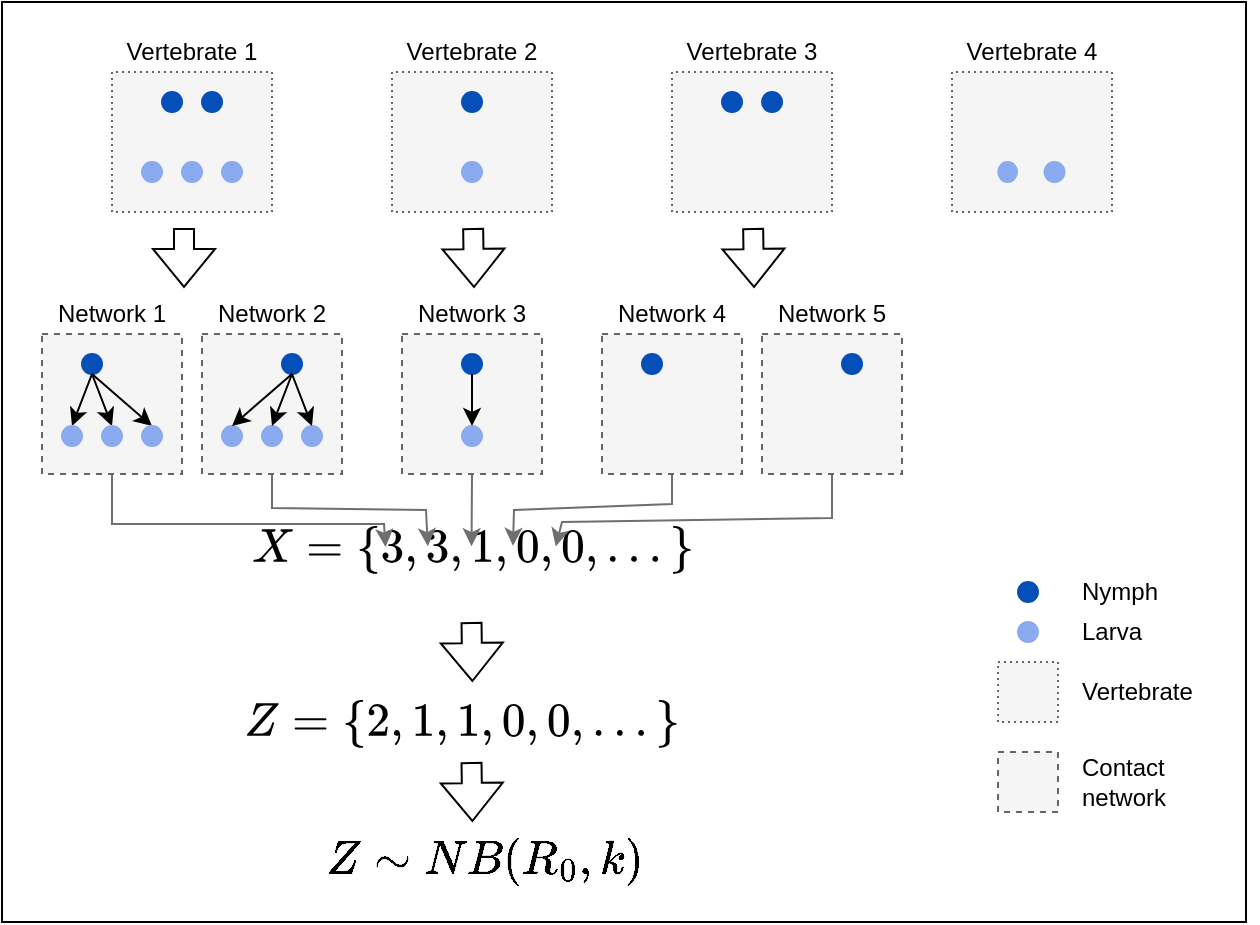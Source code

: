 <mxfile version="28.2.5">
  <diagram name="Page-1" id="cskAtw_r-VY4Mz-B1fgL">
    <mxGraphModel dx="947" dy="522" grid="1" gridSize="10" guides="1" tooltips="1" connect="1" arrows="1" fold="1" page="1" pageScale="1" pageWidth="850" pageHeight="1100" math="1" shadow="0">
      <root>
        <mxCell id="0" />
        <mxCell id="1" parent="0" />
        <mxCell id="Er90AfqX_WSZamVOcuby-1" value="" style="rounded=0;whiteSpace=wrap;html=1;" parent="1" vertex="1">
          <mxGeometry x="140" y="290" width="622" height="460" as="geometry" />
        </mxCell>
        <mxCell id="Er90AfqX_WSZamVOcuby-2" value="" style="group" parent="1" vertex="1" connectable="0">
          <mxGeometry x="160" y="309" width="220" height="250" as="geometry" />
        </mxCell>
        <mxCell id="Er90AfqX_WSZamVOcuby-3" value="Vertebrate 1" style="text;html=1;align=center;verticalAlign=middle;whiteSpace=wrap;rounded=0;" parent="Er90AfqX_WSZamVOcuby-2" vertex="1">
          <mxGeometry x="40" y="-9" width="70" height="30" as="geometry" />
        </mxCell>
        <mxCell id="Er90AfqX_WSZamVOcuby-4" value="" style="group;rotation=-180;" parent="Er90AfqX_WSZamVOcuby-2" vertex="1" connectable="0">
          <mxGeometry x="40" y="11" width="70" height="80" as="geometry" />
        </mxCell>
        <mxCell id="Er90AfqX_WSZamVOcuby-5" value="" style="rounded=0;whiteSpace=wrap;html=1;dashed=1;dashPattern=1 2;fillColor=#f5f5f5;fontColor=#333333;strokeColor=#666666;rotation=-270;" parent="Er90AfqX_WSZamVOcuby-4" vertex="1">
          <mxGeometry width="70" height="80" as="geometry" />
        </mxCell>
        <mxCell id="Er90AfqX_WSZamVOcuby-6" value="" style="ellipse;whiteSpace=wrap;html=1;fillColor=#054FB9;strokeColor=#054FB9;rotation=-270;" parent="Er90AfqX_WSZamVOcuby-4" vertex="1">
          <mxGeometry x="40" y="15" width="10" height="10" as="geometry" />
        </mxCell>
        <mxCell id="Er90AfqX_WSZamVOcuby-7" value="" style="ellipse;whiteSpace=wrap;html=1;fillColor=#054FB9;strokeColor=#054FB9;rotation=-270;" parent="Er90AfqX_WSZamVOcuby-4" vertex="1">
          <mxGeometry x="20" y="15" width="10" height="10" as="geometry" />
        </mxCell>
        <mxCell id="Er90AfqX_WSZamVOcuby-8" value="Vertebrate 2" style="text;html=1;align=center;verticalAlign=middle;whiteSpace=wrap;rounded=0;" parent="1" vertex="1">
          <mxGeometry x="340" y="300" width="70" height="30" as="geometry" />
        </mxCell>
        <mxCell id="Er90AfqX_WSZamVOcuby-9" value="" style="group;rotation=-180;" parent="1" vertex="1" connectable="0">
          <mxGeometry x="340" y="320" width="70" height="80" as="geometry" />
        </mxCell>
        <mxCell id="Er90AfqX_WSZamVOcuby-10" value="" style="rounded=0;whiteSpace=wrap;html=1;dashed=1;dashPattern=1 2;fillColor=#f5f5f5;fontColor=#333333;strokeColor=#666666;rotation=-270;" parent="Er90AfqX_WSZamVOcuby-9" vertex="1">
          <mxGeometry width="70" height="80" as="geometry" />
        </mxCell>
        <mxCell id="Er90AfqX_WSZamVOcuby-11" value="" style="ellipse;whiteSpace=wrap;html=1;fillColor=#054FB9;strokeColor=#054FB9;rotation=-270;" parent="Er90AfqX_WSZamVOcuby-9" vertex="1">
          <mxGeometry x="30" y="15" width="10" height="10" as="geometry" />
        </mxCell>
        <mxCell id="Er90AfqX_WSZamVOcuby-12" value="" style="ellipse;whiteSpace=wrap;html=1;fillColor=#8BABF1;strokeColor=#8BABF1;rotation=-270;" parent="Er90AfqX_WSZamVOcuby-9" vertex="1">
          <mxGeometry x="30" y="50" width="10" height="10" as="geometry" />
        </mxCell>
        <mxCell id="Er90AfqX_WSZamVOcuby-13" value="" style="ellipse;whiteSpace=wrap;html=1;fillColor=#8BABF1;strokeColor=#8BABF1;rotation=-270;" parent="Er90AfqX_WSZamVOcuby-9" vertex="1">
          <mxGeometry x="-90" y="50" width="10" height="10" as="geometry" />
        </mxCell>
        <mxCell id="Er90AfqX_WSZamVOcuby-14" value="" style="ellipse;whiteSpace=wrap;html=1;fillColor=#8BABF1;strokeColor=#8BABF1;rotation=-270;" parent="Er90AfqX_WSZamVOcuby-9" vertex="1">
          <mxGeometry x="-110" y="50" width="10" height="10" as="geometry" />
        </mxCell>
        <mxCell id="Er90AfqX_WSZamVOcuby-15" value="" style="ellipse;whiteSpace=wrap;html=1;fillColor=#8BABF1;strokeColor=#8BABF1;rotation=-270;" parent="Er90AfqX_WSZamVOcuby-9" vertex="1">
          <mxGeometry x="-130" y="50" width="10" height="10" as="geometry" />
        </mxCell>
        <mxCell id="Er90AfqX_WSZamVOcuby-16" value="" style="group;dashed=1;dashPattern=1 2;" parent="1" vertex="1" connectable="0">
          <mxGeometry x="620" y="300" width="70" height="100" as="geometry" />
        </mxCell>
        <mxCell id="Er90AfqX_WSZamVOcuby-17" value="Vertebrate 4" style="text;html=1;align=center;verticalAlign=middle;whiteSpace=wrap;rounded=0;" parent="Er90AfqX_WSZamVOcuby-16" vertex="1">
          <mxGeometry width="70" height="30" as="geometry" />
        </mxCell>
        <mxCell id="Er90AfqX_WSZamVOcuby-18" value="" style="group;rotation=-180;" parent="Er90AfqX_WSZamVOcuby-16" vertex="1" connectable="0">
          <mxGeometry y="20" width="70" height="80" as="geometry" />
        </mxCell>
        <mxCell id="Er90AfqX_WSZamVOcuby-19" value="" style="rounded=0;whiteSpace=wrap;html=1;dashed=1;dashPattern=1 2;fillColor=#f5f5f5;fontColor=#333333;strokeColor=#666666;rotation=-270;" parent="Er90AfqX_WSZamVOcuby-18" vertex="1">
          <mxGeometry width="70" height="80" as="geometry" />
        </mxCell>
        <mxCell id="Er90AfqX_WSZamVOcuby-20" value="" style="ellipse;whiteSpace=wrap;html=1;fillColor=#8BABF1;strokeColor=#8BABF1;rotation=-270;" parent="Er90AfqX_WSZamVOcuby-18" vertex="1">
          <mxGeometry x="41.25" y="50" width="10" height="10" as="geometry" />
        </mxCell>
        <mxCell id="Er90AfqX_WSZamVOcuby-21" value="" style="ellipse;whiteSpace=wrap;html=1;fillColor=#8BABF1;strokeColor=#8BABF1;rotation=-270;" parent="Er90AfqX_WSZamVOcuby-18" vertex="1">
          <mxGeometry x="17.82" y="50.32" width="10" height="9.37" as="geometry" />
        </mxCell>
        <mxCell id="Er90AfqX_WSZamVOcuby-22" value="Vertebrate 3" style="text;html=1;align=center;verticalAlign=middle;whiteSpace=wrap;rounded=0;" parent="1" vertex="1">
          <mxGeometry x="480" y="300" width="70" height="30" as="geometry" />
        </mxCell>
        <mxCell id="Er90AfqX_WSZamVOcuby-23" value="" style="group;rotation=-180;" parent="1" vertex="1" connectable="0">
          <mxGeometry x="480" y="320" width="70" height="80" as="geometry" />
        </mxCell>
        <mxCell id="Er90AfqX_WSZamVOcuby-24" value="" style="rounded=0;whiteSpace=wrap;html=1;dashed=1;dashPattern=1 2;fillColor=#f5f5f5;fontColor=#333333;strokeColor=#666666;rotation=-270;" parent="Er90AfqX_WSZamVOcuby-23" vertex="1">
          <mxGeometry width="70" height="80" as="geometry" />
        </mxCell>
        <mxCell id="Er90AfqX_WSZamVOcuby-25" value="" style="ellipse;whiteSpace=wrap;html=1;fillColor=#054FB9;strokeColor=#054FB9;rotation=-270;" parent="Er90AfqX_WSZamVOcuby-23" vertex="1">
          <mxGeometry x="40" y="15" width="10" height="10" as="geometry" />
        </mxCell>
        <mxCell id="Er90AfqX_WSZamVOcuby-26" value="" style="ellipse;whiteSpace=wrap;html=1;fillColor=#054FB9;strokeColor=#054FB9;rotation=-270;" parent="Er90AfqX_WSZamVOcuby-23" vertex="1">
          <mxGeometry x="20" y="15" width="10" height="10" as="geometry" />
        </mxCell>
        <mxCell id="Er90AfqX_WSZamVOcuby-27" value="" style="shape=flexArrow;endArrow=classic;html=1;rounded=0;" parent="1" edge="1">
          <mxGeometry width="50" height="50" relative="1" as="geometry">
            <mxPoint x="231" y="403" as="sourcePoint" />
            <mxPoint x="231" y="433" as="targetPoint" />
          </mxGeometry>
        </mxCell>
        <mxCell id="Er90AfqX_WSZamVOcuby-28" value="" style="shape=flexArrow;endArrow=classic;html=1;rounded=0;" parent="1" edge="1">
          <mxGeometry width="50" height="50" relative="1" as="geometry">
            <mxPoint x="375.58" y="403" as="sourcePoint" />
            <mxPoint x="376" y="433" as="targetPoint" />
          </mxGeometry>
        </mxCell>
        <mxCell id="Er90AfqX_WSZamVOcuby-29" value="" style="shape=flexArrow;endArrow=classic;html=1;rounded=0;" parent="1" edge="1">
          <mxGeometry width="50" height="50" relative="1" as="geometry">
            <mxPoint x="515.58" y="403" as="sourcePoint" />
            <mxPoint x="516" y="433" as="targetPoint" />
          </mxGeometry>
        </mxCell>
        <mxCell id="Er90AfqX_WSZamVOcuby-30" value="" style="whiteSpace=wrap;html=1;dashed=1;fillColor=#f5f5f5;fontColor=#333333;strokeColor=#666666;" parent="1" vertex="1">
          <mxGeometry x="340" y="456" width="70" height="70" as="geometry" />
        </mxCell>
        <mxCell id="Er90AfqX_WSZamVOcuby-31" value="" style="whiteSpace=wrap;html=1;dashed=1;fillColor=#f5f5f5;fontColor=#333333;strokeColor=#666666;" parent="1" vertex="1">
          <mxGeometry x="240" y="456" width="70" height="70" as="geometry" />
        </mxCell>
        <mxCell id="Er90AfqX_WSZamVOcuby-32" value="" style="whiteSpace=wrap;html=1;dashed=1;fillColor=#f5f5f5;fontColor=#333333;strokeColor=#666666;" parent="1" vertex="1">
          <mxGeometry x="160" y="456" width="70" height="70" as="geometry" />
        </mxCell>
        <mxCell id="Er90AfqX_WSZamVOcuby-33" value="" style="ellipse;whiteSpace=wrap;html=1;fillColor=#054FB9;strokeColor=#054FB9;rotation=90;" parent="1" vertex="1">
          <mxGeometry x="180" y="466" width="10" height="10" as="geometry" />
        </mxCell>
        <mxCell id="Er90AfqX_WSZamVOcuby-34" value="" style="endArrow=classic;html=1;rounded=0;exitX=1;exitY=0.5;exitDx=0;exitDy=0;entryX=0;entryY=0.5;entryDx=0;entryDy=0;" parent="1" source="Er90AfqX_WSZamVOcuby-33" target="Er90AfqX_WSZamVOcuby-37" edge="1">
          <mxGeometry width="50" height="50" relative="1" as="geometry">
            <mxPoint x="130" y="516" as="sourcePoint" />
            <mxPoint x="180" y="566" as="targetPoint" />
          </mxGeometry>
        </mxCell>
        <mxCell id="Er90AfqX_WSZamVOcuby-35" value="" style="endArrow=classic;html=1;rounded=0;exitX=1;exitY=0.5;exitDx=0;exitDy=0;entryX=0;entryY=0.5;entryDx=0;entryDy=0;" parent="1" source="Er90AfqX_WSZamVOcuby-33" target="Er90AfqX_WSZamVOcuby-39" edge="1">
          <mxGeometry width="50" height="50" relative="1" as="geometry">
            <mxPoint x="130" y="516" as="sourcePoint" />
            <mxPoint x="180" y="566" as="targetPoint" />
          </mxGeometry>
        </mxCell>
        <mxCell id="Er90AfqX_WSZamVOcuby-36" value="" style="endArrow=classic;html=1;rounded=0;exitX=1;exitY=0.5;exitDx=0;exitDy=0;entryX=0;entryY=0.5;entryDx=0;entryDy=0;" parent="1" source="Er90AfqX_WSZamVOcuby-33" target="Er90AfqX_WSZamVOcuby-38" edge="1">
          <mxGeometry width="50" height="50" relative="1" as="geometry">
            <mxPoint x="205" y="476" as="sourcePoint" />
            <mxPoint x="195" y="506" as="targetPoint" />
          </mxGeometry>
        </mxCell>
        <mxCell id="Er90AfqX_WSZamVOcuby-37" value="" style="ellipse;whiteSpace=wrap;html=1;fillColor=#8BABF1;strokeColor=#8BABF1;rotation=90;" parent="1" vertex="1">
          <mxGeometry x="210" y="502" width="10" height="10" as="geometry" />
        </mxCell>
        <mxCell id="Er90AfqX_WSZamVOcuby-38" value="" style="ellipse;whiteSpace=wrap;html=1;fillColor=#8BABF1;strokeColor=#8BABF1;rotation=90;" parent="1" vertex="1">
          <mxGeometry x="190" y="502" width="10" height="10" as="geometry" />
        </mxCell>
        <mxCell id="Er90AfqX_WSZamVOcuby-39" value="" style="ellipse;whiteSpace=wrap;html=1;fillColor=#8BABF1;strokeColor=#8BABF1;rotation=90;" parent="1" vertex="1">
          <mxGeometry x="170" y="502" width="10" height="10" as="geometry" />
        </mxCell>
        <mxCell id="Er90AfqX_WSZamVOcuby-40" value="" style="ellipse;whiteSpace=wrap;html=1;fillColor=#8BABF1;strokeColor=#8BABF1;rotation=90;" parent="1" vertex="1">
          <mxGeometry x="290" y="502" width="10" height="10" as="geometry" />
        </mxCell>
        <mxCell id="Er90AfqX_WSZamVOcuby-41" value="" style="ellipse;whiteSpace=wrap;html=1;fillColor=#8BABF1;strokeColor=#8BABF1;rotation=90;" parent="1" vertex="1">
          <mxGeometry x="270" y="502" width="10" height="10" as="geometry" />
        </mxCell>
        <mxCell id="Er90AfqX_WSZamVOcuby-42" value="" style="ellipse;whiteSpace=wrap;html=1;fillColor=#8BABF1;strokeColor=#8BABF1;rotation=90;" parent="1" vertex="1">
          <mxGeometry x="250" y="502" width="10" height="10" as="geometry" />
        </mxCell>
        <mxCell id="Er90AfqX_WSZamVOcuby-43" value="" style="ellipse;whiteSpace=wrap;html=1;fillColor=#8BABF1;strokeColor=#8BABF1;rotation=90;" parent="1" vertex="1">
          <mxGeometry x="370" y="502" width="10" height="10" as="geometry" />
        </mxCell>
        <mxCell id="Er90AfqX_WSZamVOcuby-44" value="" style="group;rotation=90;" parent="1" vertex="1" connectable="0">
          <mxGeometry x="250" y="466" width="70" height="60" as="geometry" />
        </mxCell>
        <mxCell id="Er90AfqX_WSZamVOcuby-45" value="" style="ellipse;whiteSpace=wrap;html=1;fillColor=#054FB9;strokeColor=#054FB9;rotation=90;" parent="Er90AfqX_WSZamVOcuby-44" vertex="1">
          <mxGeometry x="30" width="10" height="10" as="geometry" />
        </mxCell>
        <mxCell id="Er90AfqX_WSZamVOcuby-46" value="Network 1" style="text;html=1;align=center;verticalAlign=middle;whiteSpace=wrap;rounded=0;" parent="1" vertex="1">
          <mxGeometry x="160" y="431" width="70" height="30" as="geometry" />
        </mxCell>
        <mxCell id="Er90AfqX_WSZamVOcuby-47" value="Network 2" style="text;html=1;align=center;verticalAlign=middle;whiteSpace=wrap;rounded=0;" parent="1" vertex="1">
          <mxGeometry x="240" y="431" width="70" height="30" as="geometry" />
        </mxCell>
        <mxCell id="Er90AfqX_WSZamVOcuby-48" value="" style="endArrow=classic;html=1;rounded=0;exitX=1;exitY=0.5;exitDx=0;exitDy=0;entryX=0;entryY=0.5;entryDx=0;entryDy=0;" parent="1" source="Er90AfqX_WSZamVOcuby-45" target="Er90AfqX_WSZamVOcuby-40" edge="1">
          <mxGeometry width="50" height="50" relative="1" as="geometry">
            <mxPoint x="210" y="436" as="sourcePoint" />
            <mxPoint x="260" y="486" as="targetPoint" />
          </mxGeometry>
        </mxCell>
        <mxCell id="Er90AfqX_WSZamVOcuby-49" value="" style="endArrow=classic;html=1;rounded=0;exitX=1;exitY=0.5;exitDx=0;exitDy=0;entryX=0;entryY=0.5;entryDx=0;entryDy=0;" parent="1" source="Er90AfqX_WSZamVOcuby-45" target="Er90AfqX_WSZamVOcuby-41" edge="1">
          <mxGeometry width="50" height="50" relative="1" as="geometry">
            <mxPoint x="210" y="436" as="sourcePoint" />
            <mxPoint x="260" y="486" as="targetPoint" />
          </mxGeometry>
        </mxCell>
        <mxCell id="Er90AfqX_WSZamVOcuby-50" value="" style="endArrow=classic;html=1;rounded=0;exitX=1;exitY=0.5;exitDx=0;exitDy=0;entryX=0;entryY=0.5;entryDx=0;entryDy=0;" parent="1" source="Er90AfqX_WSZamVOcuby-45" target="Er90AfqX_WSZamVOcuby-42" edge="1">
          <mxGeometry width="50" height="50" relative="1" as="geometry">
            <mxPoint x="535" y="821" as="sourcePoint" />
            <mxPoint x="505" y="851" as="targetPoint" />
          </mxGeometry>
        </mxCell>
        <mxCell id="Er90AfqX_WSZamVOcuby-51" value="" style="group;rotation=90;" parent="1" vertex="1" connectable="0">
          <mxGeometry x="350" y="466" width="70" height="60" as="geometry" />
        </mxCell>
        <mxCell id="Er90AfqX_WSZamVOcuby-52" value="" style="ellipse;whiteSpace=wrap;html=1;fillColor=#054FB9;strokeColor=#054FB9;rotation=90;" parent="Er90AfqX_WSZamVOcuby-51" vertex="1">
          <mxGeometry x="20" width="10" height="10" as="geometry" />
        </mxCell>
        <mxCell id="Er90AfqX_WSZamVOcuby-53" value="Network 3" style="text;html=1;align=center;verticalAlign=middle;whiteSpace=wrap;rounded=0;" parent="1" vertex="1">
          <mxGeometry x="340" y="431" width="70" height="30" as="geometry" />
        </mxCell>
        <mxCell id="Er90AfqX_WSZamVOcuby-54" value="&lt;font style=&quot;font-size: 20px;&quot;&gt;&lt;svg xmlns:xlink=&quot;http://www.w3.org/1999/xlink&quot; viewBox=&quot;0 -750 9242.9 1000&quot; role=&quot;img&quot; height=&quot;2.262ex&quot; width=&quot;20.912ex&quot; xmlns=&quot;http://www.w3.org/2000/svg&quot; style=&quot;vertical-align: -0.566ex;&quot;&gt;&lt;defs&gt;&lt;path d=&quot;M42 0H40Q26 0 26 11Q26 15 29 27Q33 41 36 43T55 46Q141 49 190 98Q200 108 306 224T411 342Q302 620 297 625Q288 636 234 637H206Q200 643 200 645T202 664Q206 677 212 683H226Q260 681 347 681Q380 681 408 681T453 682T473 682Q490 682 490 671Q490 670 488 658Q484 643 481 640T465 637Q434 634 411 620L488 426L541 485Q646 598 646 610Q646 628 622 635Q617 635 609 637Q594 637 594 648Q594 650 596 664Q600 677 606 683H618Q619 683 643 683T697 681T738 680Q828 680 837 683H845Q852 676 852 672Q850 647 840 637H824Q790 636 763 628T722 611T698 593L687 584Q687 585 592 480L505 384Q505 383 536 304T601 142T638 56Q648 47 699 46Q734 46 734 37Q734 35 732 23Q728 7 725 4T711 1Q708 1 678 1T589 2Q528 2 496 2T461 1Q444 1 444 10Q444 11 446 25Q448 35 450 39T455 44T464 46T480 47T506 54Q523 62 523 64Q522 64 476 181L429 299Q241 95 236 84Q232 76 232 72Q232 53 261 47Q262 47 267 47T273 46Q276 46 277 46T280 45T283 42T284 35Q284 26 282 19Q279 6 276 4T261 1Q258 1 243 1T201 2T142 2Q64 2 42 0Z&quot; id=&quot;MJX-3-TEX-I-1D44B&quot;&gt;&lt;/path&gt;&lt;path d=&quot;M56 347Q56 360 70 367H707Q722 359 722 347Q722 336 708 328L390 327H72Q56 332 56 347ZM56 153Q56 168 72 173H708Q722 163 722 153Q722 140 707 133H70Q56 140 56 153Z&quot; id=&quot;MJX-3-TEX-N-3D&quot;&gt;&lt;/path&gt;&lt;path d=&quot;M434 -231Q434 -244 428 -250H410Q281 -250 230 -184Q225 -177 222 -172T217 -161T213 -148T211 -133T210 -111T209 -84T209 -47T209 0Q209 21 209 53Q208 142 204 153Q203 154 203 155Q189 191 153 211T82 231Q71 231 68 234T65 250T68 266T82 269Q116 269 152 289T203 345Q208 356 208 377T209 529V579Q209 634 215 656T244 698Q270 724 324 740Q361 748 377 749Q379 749 390 749T408 750H428Q434 744 434 732Q434 719 431 716Q429 713 415 713Q362 710 332 689T296 647Q291 634 291 499V417Q291 370 288 353T271 314Q240 271 184 255L170 250L184 245Q202 239 220 230T262 196T290 137Q291 131 291 1Q291 -134 296 -147Q306 -174 339 -192T415 -213Q429 -213 431 -216Q434 -219 434 -231Z&quot; id=&quot;MJX-3-TEX-N-7B&quot;&gt;&lt;/path&gt;&lt;path d=&quot;M127 463Q100 463 85 480T69 524Q69 579 117 622T233 665Q268 665 277 664Q351 652 390 611T430 522Q430 470 396 421T302 350L299 348Q299 347 308 345T337 336T375 315Q457 262 457 175Q457 96 395 37T238 -22Q158 -22 100 21T42 130Q42 158 60 175T105 193Q133 193 151 175T169 130Q169 119 166 110T159 94T148 82T136 74T126 70T118 67L114 66Q165 21 238 21Q293 21 321 74Q338 107 338 175V195Q338 290 274 322Q259 328 213 329L171 330L168 332Q166 335 166 348Q166 366 174 366Q202 366 232 371Q266 376 294 413T322 525V533Q322 590 287 612Q265 626 240 626Q208 626 181 615T143 592T132 580H135Q138 579 143 578T153 573T165 566T175 555T183 540T186 520Q186 498 172 481T127 463Z&quot; id=&quot;MJX-3-TEX-N-33&quot;&gt;&lt;/path&gt;&lt;path d=&quot;M78 35T78 60T94 103T137 121Q165 121 187 96T210 8Q210 -27 201 -60T180 -117T154 -158T130 -185T117 -194Q113 -194 104 -185T95 -172Q95 -168 106 -156T131 -126T157 -76T173 -3V9L172 8Q170 7 167 6T161 3T152 1T140 0Q113 0 96 17Z&quot; id=&quot;MJX-3-TEX-N-2C&quot;&gt;&lt;/path&gt;&lt;path d=&quot;M213 578L200 573Q186 568 160 563T102 556H83V602H102Q149 604 189 617T245 641T273 663Q275 666 285 666Q294 666 302 660V361L303 61Q310 54 315 52T339 48T401 46H427V0H416Q395 3 257 3Q121 3 100 0H88V46H114Q136 46 152 46T177 47T193 50T201 52T207 57T213 61V578Z&quot; id=&quot;MJX-3-TEX-N-31&quot;&gt;&lt;/path&gt;&lt;path d=&quot;M96 585Q152 666 249 666Q297 666 345 640T423 548Q460 465 460 320Q460 165 417 83Q397 41 362 16T301 -15T250 -22Q224 -22 198 -16T137 16T82 83Q39 165 39 320Q39 494 96 585ZM321 597Q291 629 250 629Q208 629 178 597Q153 571 145 525T137 333Q137 175 145 125T181 46Q209 16 250 16Q290 16 318 46Q347 76 354 130T362 333Q362 478 354 524T321 597Z&quot; id=&quot;MJX-3-TEX-N-30&quot;&gt;&lt;/path&gt;&lt;path d=&quot;M78 60Q78 84 95 102T138 120Q162 120 180 104T199 61Q199 36 182 18T139 0T96 17T78 60Z&quot; id=&quot;MJX-3-TEX-N-2E&quot;&gt;&lt;/path&gt;&lt;path d=&quot;M65 731Q65 745 68 747T88 750Q171 750 216 725T279 670Q288 649 289 635T291 501Q292 362 293 357Q306 312 345 291T417 269Q428 269 431 266T434 250T431 234T417 231Q380 231 345 210T298 157Q293 143 292 121T291 -28V-79Q291 -134 285 -156T256 -198Q202 -250 89 -250Q71 -250 68 -247T65 -230Q65 -224 65 -223T66 -218T69 -214T77 -213Q91 -213 108 -210T146 -200T183 -177T207 -139Q208 -134 209 3L210 139Q223 196 280 230Q315 247 330 250Q305 257 280 270Q225 304 212 352L210 362L209 498Q208 635 207 640Q195 680 154 696T77 713Q68 713 67 716T65 731Z&quot; id=&quot;MJX-3-TEX-N-7D&quot;&gt;&lt;/path&gt;&lt;/defs&gt;&lt;g transform=&quot;scale(1,-1)&quot; stroke-width=&quot;0&quot; fill=&quot;currentColor&quot; stroke=&quot;currentColor&quot;&gt;&lt;g data-mml-node=&quot;math&quot;&gt;&lt;g data-mml-node=&quot;mi&quot;&gt;&lt;use xlink:href=&quot;#MJX-3-TEX-I-1D44B&quot; data-c=&quot;1D44B&quot;&gt;&lt;/use&gt;&lt;/g&gt;&lt;g transform=&quot;translate(1129.8,0)&quot; data-mml-node=&quot;mo&quot;&gt;&lt;use xlink:href=&quot;#MJX-3-TEX-N-3D&quot; data-c=&quot;3D&quot;&gt;&lt;/use&gt;&lt;/g&gt;&lt;g transform=&quot;translate(2185.6,0)&quot; data-mml-node=&quot;mo&quot;&gt;&lt;use xlink:href=&quot;#MJX-3-TEX-N-7B&quot; data-c=&quot;7B&quot;&gt;&lt;/use&gt;&lt;/g&gt;&lt;g transform=&quot;translate(2685.6,0)&quot; data-mml-node=&quot;mn&quot;&gt;&lt;use xlink:href=&quot;#MJX-3-TEX-N-33&quot; data-c=&quot;33&quot;&gt;&lt;/use&gt;&lt;/g&gt;&lt;g transform=&quot;translate(3185.6,0)&quot; data-mml-node=&quot;mo&quot;&gt;&lt;use xlink:href=&quot;#MJX-3-TEX-N-2C&quot; data-c=&quot;2C&quot;&gt;&lt;/use&gt;&lt;/g&gt;&lt;g transform=&quot;translate(3630.2,0)&quot; data-mml-node=&quot;mn&quot;&gt;&lt;use xlink:href=&quot;#MJX-3-TEX-N-33&quot; data-c=&quot;33&quot;&gt;&lt;/use&gt;&lt;/g&gt;&lt;g transform=&quot;translate(4130.2,0)&quot; data-mml-node=&quot;mo&quot;&gt;&lt;use xlink:href=&quot;#MJX-3-TEX-N-2C&quot; data-c=&quot;2C&quot;&gt;&lt;/use&gt;&lt;/g&gt;&lt;g transform=&quot;translate(4574.9,0)&quot; data-mml-node=&quot;mn&quot;&gt;&lt;use xlink:href=&quot;#MJX-3-TEX-N-31&quot; data-c=&quot;31&quot;&gt;&lt;/use&gt;&lt;/g&gt;&lt;g transform=&quot;translate(5074.9,0)&quot; data-mml-node=&quot;mo&quot;&gt;&lt;use xlink:href=&quot;#MJX-3-TEX-N-2C&quot; data-c=&quot;2C&quot;&gt;&lt;/use&gt;&lt;/g&gt;&lt;g transform=&quot;translate(5519.6,0)&quot; data-mml-node=&quot;mn&quot;&gt;&lt;use xlink:href=&quot;#MJX-3-TEX-N-30&quot; data-c=&quot;30&quot;&gt;&lt;/use&gt;&lt;/g&gt;&lt;g transform=&quot;translate(6019.6,0)&quot; data-mml-node=&quot;mo&quot;&gt;&lt;use xlink:href=&quot;#MJX-3-TEX-N-2C&quot; data-c=&quot;2C&quot;&gt;&lt;/use&gt;&lt;/g&gt;&lt;g transform=&quot;translate(6464.2,0)&quot; data-mml-node=&quot;mn&quot;&gt;&lt;use xlink:href=&quot;#MJX-3-TEX-N-30&quot; data-c=&quot;30&quot;&gt;&lt;/use&gt;&lt;/g&gt;&lt;g transform=&quot;translate(6964.2,0)&quot; data-mml-node=&quot;mo&quot;&gt;&lt;use xlink:href=&quot;#MJX-3-TEX-N-2C&quot; data-c=&quot;2C&quot;&gt;&lt;/use&gt;&lt;/g&gt;&lt;g transform=&quot;translate(7408.9,0)&quot; data-mml-node=&quot;mo&quot;&gt;&lt;use xlink:href=&quot;#MJX-3-TEX-N-2E&quot; data-c=&quot;2E&quot;&gt;&lt;/use&gt;&lt;/g&gt;&lt;g transform=&quot;translate(7853.6,0)&quot; data-mml-node=&quot;mo&quot;&gt;&lt;use xlink:href=&quot;#MJX-3-TEX-N-2E&quot; data-c=&quot;2E&quot;&gt;&lt;/use&gt;&lt;/g&gt;&lt;g transform=&quot;translate(8298.2,0)&quot; data-mml-node=&quot;mo&quot;&gt;&lt;use xlink:href=&quot;#MJX-3-TEX-N-2E&quot; data-c=&quot;2E&quot;&gt;&lt;/use&gt;&lt;/g&gt;&lt;g transform=&quot;translate(8742.9,0)&quot; data-mml-node=&quot;mo&quot;&gt;&lt;use xlink:href=&quot;#MJX-3-TEX-N-7D&quot; data-c=&quot;7D&quot;&gt;&lt;/use&gt;&lt;/g&gt;&lt;/g&gt;&lt;/g&gt;&lt;/svg&gt;&amp;nbsp;&amp;nbsp;&lt;/font&gt;" style="text;html=1;align=center;verticalAlign=middle;whiteSpace=wrap;rounded=0;" parent="1" vertex="1">
          <mxGeometry x="260" y="560" width="230" height="30" as="geometry" />
        </mxCell>
        <mxCell id="Er90AfqX_WSZamVOcuby-55" value="" style="endArrow=classic;html=1;rounded=0;exitX=0.5;exitY=1;exitDx=0;exitDy=0;strokeColor=#6F6F6F;entryX=0.312;entryY=0.082;entryDx=0;entryDy=0;entryPerimeter=0;" parent="1" source="Er90AfqX_WSZamVOcuby-32" target="Er90AfqX_WSZamVOcuby-54" edge="1">
          <mxGeometry width="50" height="50" relative="1" as="geometry">
            <mxPoint x="310" y="631" as="sourcePoint" />
            <mxPoint x="331" y="560" as="targetPoint" />
            <Array as="points">
              <mxPoint x="195" y="551" />
              <mxPoint x="331" y="551" />
            </Array>
          </mxGeometry>
        </mxCell>
        <mxCell id="Er90AfqX_WSZamVOcuby-56" value="" style="endArrow=classic;html=1;rounded=0;exitX=0.5;exitY=1;exitDx=0;exitDy=0;strokeColor=#6F6F6F;entryX=0.404;entryY=0.07;entryDx=0;entryDy=0;entryPerimeter=0;" parent="1" source="Er90AfqX_WSZamVOcuby-31" target="Er90AfqX_WSZamVOcuby-54" edge="1">
          <mxGeometry width="50" height="50" relative="1" as="geometry">
            <mxPoint x="230" y="531" as="sourcePoint" />
            <mxPoint x="345" y="560" as="targetPoint" />
            <Array as="points">
              <mxPoint x="275" y="543" />
              <mxPoint x="352" y="544" />
            </Array>
          </mxGeometry>
        </mxCell>
        <mxCell id="Er90AfqX_WSZamVOcuby-57" value="" style="endArrow=classic;html=1;rounded=0;exitX=0.5;exitY=1;exitDx=0;exitDy=0;strokeColor=#6F6F6F;entryX=0.499;entryY=0.07;entryDx=0;entryDy=0;entryPerimeter=0;" parent="1" source="Er90AfqX_WSZamVOcuby-30" target="Er90AfqX_WSZamVOcuby-54" edge="1">
          <mxGeometry width="50" height="50" relative="1" as="geometry">
            <mxPoint x="380" y="521" as="sourcePoint" />
            <mxPoint x="375" y="562" as="targetPoint" />
          </mxGeometry>
        </mxCell>
        <mxCell id="Er90AfqX_WSZamVOcuby-58" value="" style="endArrow=classic;html=1;rounded=0;exitX=0.5;exitY=1;exitDx=0;exitDy=0;strokeColor=#6F6F6F;entryX=0.589;entryY=0.063;entryDx=0;entryDy=0;entryPerimeter=0;" parent="1" source="Er90AfqX_WSZamVOcuby-62" target="Er90AfqX_WSZamVOcuby-54" edge="1">
          <mxGeometry width="50" height="50" relative="1" as="geometry">
            <mxPoint x="370" y="621" as="sourcePoint" />
            <mxPoint x="403" y="562" as="targetPoint" />
            <Array as="points">
              <mxPoint x="475" y="541" />
              <mxPoint x="396" y="544" />
            </Array>
          </mxGeometry>
        </mxCell>
        <mxCell id="Er90AfqX_WSZamVOcuby-59" value="" style="endArrow=classic;html=1;rounded=0;exitX=0.5;exitY=1;exitDx=0;exitDy=0;strokeColor=#6F6F6F;entryX=0.682;entryY=0.074;entryDx=0;entryDy=0;entryPerimeter=0;" parent="1" source="Er90AfqX_WSZamVOcuby-60" target="Er90AfqX_WSZamVOcuby-54" edge="1">
          <mxGeometry width="50" height="50" relative="1" as="geometry">
            <mxPoint x="370" y="621" as="sourcePoint" />
            <mxPoint x="430" y="565" as="targetPoint" />
            <Array as="points">
              <mxPoint x="555" y="548" />
              <mxPoint x="420" y="550" />
            </Array>
          </mxGeometry>
        </mxCell>
        <mxCell id="Er90AfqX_WSZamVOcuby-60" value="" style="whiteSpace=wrap;html=1;dashed=1;fillColor=#f5f5f5;fontColor=#333333;strokeColor=#666666;" parent="1" vertex="1">
          <mxGeometry x="520" y="456" width="70" height="70" as="geometry" />
        </mxCell>
        <mxCell id="Er90AfqX_WSZamVOcuby-61" value="" style="group;rotation=90;fontStyle=0;dashed=1;" parent="1" vertex="1" connectable="0">
          <mxGeometry x="450" y="466" width="60" height="65" as="geometry" />
        </mxCell>
        <mxCell id="Er90AfqX_WSZamVOcuby-62" value="" style="whiteSpace=wrap;html=1;dashed=1;fillColor=#f5f5f5;fontColor=#333333;strokeColor=#666666;" parent="Er90AfqX_WSZamVOcuby-61" vertex="1">
          <mxGeometry x="-10" y="-10" width="70" height="70" as="geometry" />
        </mxCell>
        <mxCell id="Er90AfqX_WSZamVOcuby-63" value="" style="ellipse;whiteSpace=wrap;html=1;fillColor=#054FB9;strokeColor=#054FB9;rotation=90;" parent="Er90AfqX_WSZamVOcuby-61" vertex="1">
          <mxGeometry x="10" width="10" height="10" as="geometry" />
        </mxCell>
        <mxCell id="Er90AfqX_WSZamVOcuby-64" value="Network 4" style="text;html=1;align=center;verticalAlign=middle;whiteSpace=wrap;rounded=0;" parent="1" vertex="1">
          <mxGeometry x="440" y="431" width="70" height="30" as="geometry" />
        </mxCell>
        <mxCell id="Er90AfqX_WSZamVOcuby-65" value="Network 5" style="text;html=1;align=center;verticalAlign=middle;whiteSpace=wrap;rounded=0;" parent="1" vertex="1">
          <mxGeometry x="520" y="431" width="70" height="30" as="geometry" />
        </mxCell>
        <mxCell id="Er90AfqX_WSZamVOcuby-66" value="" style="ellipse;whiteSpace=wrap;html=1;fillColor=#054FB9;strokeColor=#054FB9;rotation=-270;" parent="1" vertex="1">
          <mxGeometry x="560" y="466" width="10" height="10" as="geometry" />
        </mxCell>
        <mxCell id="Er90AfqX_WSZamVOcuby-67" value="" style="endArrow=classic;html=1;rounded=0;exitX=1;exitY=0.5;exitDx=0;exitDy=0;entryX=0;entryY=0.5;entryDx=0;entryDy=0;" parent="1" source="Er90AfqX_WSZamVOcuby-52" target="Er90AfqX_WSZamVOcuby-43" edge="1">
          <mxGeometry width="50" height="50" relative="1" as="geometry">
            <mxPoint x="310" y="436" as="sourcePoint" />
            <mxPoint x="360" y="486" as="targetPoint" />
          </mxGeometry>
        </mxCell>
        <mxCell id="Er90AfqX_WSZamVOcuby-68" value="" style="shape=flexArrow;endArrow=classic;html=1;rounded=0;" parent="1" edge="1">
          <mxGeometry width="50" height="50" relative="1" as="geometry">
            <mxPoint x="374.76" y="600" as="sourcePoint" />
            <mxPoint x="375.18" y="630" as="targetPoint" />
          </mxGeometry>
        </mxCell>
        <mxCell id="Er90AfqX_WSZamVOcuby-72" value="" style="group" parent="1" vertex="1" connectable="0">
          <mxGeometry x="638" y="570" width="130" height="125" as="geometry" />
        </mxCell>
        <mxCell id="Er90AfqX_WSZamVOcuby-73" value="" style="ellipse;whiteSpace=wrap;html=1;fillColor=#054FB9;strokeColor=#054FB9;" parent="Er90AfqX_WSZamVOcuby-72" vertex="1">
          <mxGeometry x="10" y="10" width="10" height="10" as="geometry" />
        </mxCell>
        <mxCell id="Er90AfqX_WSZamVOcuby-74" value="&lt;div&gt;Nymph&lt;/div&gt;" style="text;html=1;align=left;verticalAlign=middle;whiteSpace=wrap;rounded=0;" parent="Er90AfqX_WSZamVOcuby-72" vertex="1">
          <mxGeometry x="40" width="60" height="30" as="geometry" />
        </mxCell>
        <mxCell id="Er90AfqX_WSZamVOcuby-75" value="" style="ellipse;whiteSpace=wrap;html=1;fillColor=#8BABF1;strokeColor=#8BABF1;" parent="Er90AfqX_WSZamVOcuby-72" vertex="1">
          <mxGeometry x="10" y="30" width="10" height="10" as="geometry" />
        </mxCell>
        <mxCell id="Er90AfqX_WSZamVOcuby-76" value="Larva" style="text;html=1;align=left;verticalAlign=middle;whiteSpace=wrap;rounded=0;" parent="Er90AfqX_WSZamVOcuby-72" vertex="1">
          <mxGeometry x="40" y="20" width="90" height="30" as="geometry" />
        </mxCell>
        <mxCell id="Er90AfqX_WSZamVOcuby-77" value="" style="rounded=0;whiteSpace=wrap;html=1;dashed=1;dashPattern=1 2;fillColor=#f5f5f5;fontColor=#333333;strokeColor=#666666;" parent="Er90AfqX_WSZamVOcuby-72" vertex="1">
          <mxGeometry y="50" width="30" height="30" as="geometry" />
        </mxCell>
        <mxCell id="Er90AfqX_WSZamVOcuby-78" value="Vertebrate" style="text;html=1;align=left;verticalAlign=middle;whiteSpace=wrap;rounded=0;" parent="Er90AfqX_WSZamVOcuby-72" vertex="1">
          <mxGeometry x="40" y="50" width="60" height="30" as="geometry" />
        </mxCell>
        <mxCell id="Er90AfqX_WSZamVOcuby-79" value="" style="whiteSpace=wrap;html=1;aspect=fixed;dashed=1;fillColor=#f5f5f5;fontColor=#333333;strokeColor=#666666;fillStyle=solid;" parent="Er90AfqX_WSZamVOcuby-72" vertex="1">
          <mxGeometry y="95" width="30" height="30" as="geometry" />
        </mxCell>
        <mxCell id="Er90AfqX_WSZamVOcuby-80" value="&lt;div&gt;Contact&lt;/div&gt;&lt;div&gt;network&lt;/div&gt;" style="text;html=1;align=left;verticalAlign=middle;whiteSpace=wrap;rounded=0;" parent="Er90AfqX_WSZamVOcuby-72" vertex="1">
          <mxGeometry x="40" y="95" width="80" height="30" as="geometry" />
        </mxCell>
        <mxCell id="Er90AfqX_WSZamVOcuby-71" value="&lt;div&gt;&lt;font style=&quot;font-size: 20px;&quot;&gt;$$ Z \sim NB(R_0, k) $$&lt;/font&gt;&lt;/div&gt;" style="text;whiteSpace=wrap;html=1;" parent="1" vertex="1">
          <mxGeometry x="300" y="680" width="220" height="49.39" as="geometry" />
        </mxCell>
        <mxCell id="Er90AfqX_WSZamVOcuby-83" value="" style="shape=flexArrow;endArrow=classic;html=1;rounded=0;" parent="1" edge="1">
          <mxGeometry width="50" height="50" relative="1" as="geometry">
            <mxPoint x="374.76" y="670" as="sourcePoint" />
            <mxPoint x="375.18" y="700" as="targetPoint" />
          </mxGeometry>
        </mxCell>
        <mxCell id="Er90AfqX_WSZamVOcuby-85" value="&lt;font style=&quot;font-size: 20px;&quot;&gt;&lt;svg xmlns:xlink=&quot;http://www.w3.org/1999/xlink&quot; viewBox=&quot;0 -750 9113.9 1000&quot; role=&quot;img&quot; height=&quot;2.262ex&quot; width=&quot;20.62ex&quot; xmlns=&quot;http://www.w3.org/2000/svg&quot; style=&quot;vertical-align: -0.566ex;&quot;&gt;&lt;defs&gt;&lt;path d=&quot;M58 8Q58 23 64 35Q64 36 329 334T596 635L586 637Q575 637 512 637H500H476Q442 637 420 635T365 624T311 598T266 548T228 469Q227 466 226 463T224 458T223 453T222 450L221 448Q218 443 202 443Q185 443 182 453L214 561Q228 606 241 651Q249 679 253 681Q256 683 487 683H718Q723 678 723 675Q723 673 717 649Q189 54 188 52L185 49H274Q369 50 377 51Q452 60 500 100T579 247Q587 272 590 277T603 282H607Q628 282 628 271Q547 5 541 2Q538 0 300 0H124Q58 0 58 8Z&quot; id=&quot;MJX-21-TEX-I-1D44D&quot;&gt;&lt;/path&gt;&lt;path d=&quot;M56 347Q56 360 70 367H707Q722 359 722 347Q722 336 708 328L390 327H72Q56 332 56 347ZM56 153Q56 168 72 173H708Q722 163 722 153Q722 140 707 133H70Q56 140 56 153Z&quot; id=&quot;MJX-21-TEX-N-3D&quot;&gt;&lt;/path&gt;&lt;path d=&quot;M434 -231Q434 -244 428 -250H410Q281 -250 230 -184Q225 -177 222 -172T217 -161T213 -148T211 -133T210 -111T209 -84T209 -47T209 0Q209 21 209 53Q208 142 204 153Q203 154 203 155Q189 191 153 211T82 231Q71 231 68 234T65 250T68 266T82 269Q116 269 152 289T203 345Q208 356 208 377T209 529V579Q209 634 215 656T244 698Q270 724 324 740Q361 748 377 749Q379 749 390 749T408 750H428Q434 744 434 732Q434 719 431 716Q429 713 415 713Q362 710 332 689T296 647Q291 634 291 499V417Q291 370 288 353T271 314Q240 271 184 255L170 250L184 245Q202 239 220 230T262 196T290 137Q291 131 291 1Q291 -134 296 -147Q306 -174 339 -192T415 -213Q429 -213 431 -216Q434 -219 434 -231Z&quot; id=&quot;MJX-21-TEX-N-7B&quot;&gt;&lt;/path&gt;&lt;path d=&quot;M109 429Q82 429 66 447T50 491Q50 562 103 614T235 666Q326 666 387 610T449 465Q449 422 429 383T381 315T301 241Q265 210 201 149L142 93L218 92Q375 92 385 97Q392 99 409 186V189H449V186Q448 183 436 95T421 3V0H50V19V31Q50 38 56 46T86 81Q115 113 136 137Q145 147 170 174T204 211T233 244T261 278T284 308T305 340T320 369T333 401T340 431T343 464Q343 527 309 573T212 619Q179 619 154 602T119 569T109 550Q109 549 114 549Q132 549 151 535T170 489Q170 464 154 447T109 429Z&quot; id=&quot;MJX-21-TEX-N-32&quot;&gt;&lt;/path&gt;&lt;path d=&quot;M78 35T78 60T94 103T137 121Q165 121 187 96T210 8Q210 -27 201 -60T180 -117T154 -158T130 -185T117 -194Q113 -194 104 -185T95 -172Q95 -168 106 -156T131 -126T157 -76T173 -3V9L172 8Q170 7 167 6T161 3T152 1T140 0Q113 0 96 17Z&quot; id=&quot;MJX-21-TEX-N-2C&quot;&gt;&lt;/path&gt;&lt;path d=&quot;M213 578L200 573Q186 568 160 563T102 556H83V602H102Q149 604 189 617T245 641T273 663Q275 666 285 666Q294 666 302 660V361L303 61Q310 54 315 52T339 48T401 46H427V0H416Q395 3 257 3Q121 3 100 0H88V46H114Q136 46 152 46T177 47T193 50T201 52T207 57T213 61V578Z&quot; id=&quot;MJX-21-TEX-N-31&quot;&gt;&lt;/path&gt;&lt;path d=&quot;M96 585Q152 666 249 666Q297 666 345 640T423 548Q460 465 460 320Q460 165 417 83Q397 41 362 16T301 -15T250 -22Q224 -22 198 -16T137 16T82 83Q39 165 39 320Q39 494 96 585ZM321 597Q291 629 250 629Q208 629 178 597Q153 571 145 525T137 333Q137 175 145 125T181 46Q209 16 250 16Q290 16 318 46Q347 76 354 130T362 333Q362 478 354 524T321 597Z&quot; id=&quot;MJX-21-TEX-N-30&quot;&gt;&lt;/path&gt;&lt;path d=&quot;M78 60Q78 84 95 102T138 120Q162 120 180 104T199 61Q199 36 182 18T139 0T96 17T78 60Z&quot; id=&quot;MJX-21-TEX-N-2E&quot;&gt;&lt;/path&gt;&lt;path d=&quot;M65 731Q65 745 68 747T88 750Q171 750 216 725T279 670Q288 649 289 635T291 501Q292 362 293 357Q306 312 345 291T417 269Q428 269 431 266T434 250T431 234T417 231Q380 231 345 210T298 157Q293 143 292 121T291 -28V-79Q291 -134 285 -156T256 -198Q202 -250 89 -250Q71 -250 68 -247T65 -230Q65 -224 65 -223T66 -218T69 -214T77 -213Q91 -213 108 -210T146 -200T183 -177T207 -139Q208 -134 209 3L210 139Q223 196 280 230Q315 247 330 250Q305 257 280 270Q225 304 212 352L210 362L209 498Q208 635 207 640Q195 680 154 696T77 713Q68 713 67 716T65 731Z&quot; id=&quot;MJX-21-TEX-N-7D&quot;&gt;&lt;/path&gt;&lt;/defs&gt;&lt;g transform=&quot;scale(1,-1)&quot; stroke-width=&quot;0&quot; fill=&quot;currentColor&quot; stroke=&quot;currentColor&quot;&gt;&lt;g data-mml-node=&quot;math&quot;&gt;&lt;g data-mml-node=&quot;mi&quot;&gt;&lt;use xlink:href=&quot;#MJX-21-TEX-I-1D44D&quot; data-c=&quot;1D44D&quot;&gt;&lt;/use&gt;&lt;/g&gt;&lt;g transform=&quot;translate(1000.8,0)&quot; data-mml-node=&quot;mo&quot;&gt;&lt;use xlink:href=&quot;#MJX-21-TEX-N-3D&quot; data-c=&quot;3D&quot;&gt;&lt;/use&gt;&lt;/g&gt;&lt;g transform=&quot;translate(2056.6,0)&quot; data-mml-node=&quot;mo&quot;&gt;&lt;use xlink:href=&quot;#MJX-21-TEX-N-7B&quot; data-c=&quot;7B&quot;&gt;&lt;/use&gt;&lt;/g&gt;&lt;g transform=&quot;translate(2556.6,0)&quot; data-mml-node=&quot;mn&quot;&gt;&lt;use xlink:href=&quot;#MJX-21-TEX-N-32&quot; data-c=&quot;32&quot;&gt;&lt;/use&gt;&lt;/g&gt;&lt;g transform=&quot;translate(3056.6,0)&quot; data-mml-node=&quot;mo&quot;&gt;&lt;use xlink:href=&quot;#MJX-21-TEX-N-2C&quot; data-c=&quot;2C&quot;&gt;&lt;/use&gt;&lt;/g&gt;&lt;g transform=&quot;translate(3501.2,0)&quot; data-mml-node=&quot;mn&quot;&gt;&lt;use xlink:href=&quot;#MJX-21-TEX-N-31&quot; data-c=&quot;31&quot;&gt;&lt;/use&gt;&lt;/g&gt;&lt;g transform=&quot;translate(4001.2,0)&quot; data-mml-node=&quot;mo&quot;&gt;&lt;use xlink:href=&quot;#MJX-21-TEX-N-2C&quot; data-c=&quot;2C&quot;&gt;&lt;/use&gt;&lt;/g&gt;&lt;g transform=&quot;translate(4445.9,0)&quot; data-mml-node=&quot;mn&quot;&gt;&lt;use xlink:href=&quot;#MJX-21-TEX-N-31&quot; data-c=&quot;31&quot;&gt;&lt;/use&gt;&lt;/g&gt;&lt;g transform=&quot;translate(4945.9,0)&quot; data-mml-node=&quot;mo&quot;&gt;&lt;use xlink:href=&quot;#MJX-21-TEX-N-2C&quot; data-c=&quot;2C&quot;&gt;&lt;/use&gt;&lt;/g&gt;&lt;g transform=&quot;translate(5390.6,0)&quot; data-mml-node=&quot;mn&quot;&gt;&lt;use xlink:href=&quot;#MJX-21-TEX-N-30&quot; data-c=&quot;30&quot;&gt;&lt;/use&gt;&lt;/g&gt;&lt;g transform=&quot;translate(5890.6,0)&quot; data-mml-node=&quot;mo&quot;&gt;&lt;use xlink:href=&quot;#MJX-21-TEX-N-2C&quot; data-c=&quot;2C&quot;&gt;&lt;/use&gt;&lt;/g&gt;&lt;g transform=&quot;translate(6335.2,0)&quot; data-mml-node=&quot;mn&quot;&gt;&lt;use xlink:href=&quot;#MJX-21-TEX-N-30&quot; data-c=&quot;30&quot;&gt;&lt;/use&gt;&lt;/g&gt;&lt;g transform=&quot;translate(6835.2,0)&quot; data-mml-node=&quot;mo&quot;&gt;&lt;use xlink:href=&quot;#MJX-21-TEX-N-2C&quot; data-c=&quot;2C&quot;&gt;&lt;/use&gt;&lt;/g&gt;&lt;g transform=&quot;translate(7279.9,0)&quot; data-mml-node=&quot;mo&quot;&gt;&lt;use xlink:href=&quot;#MJX-21-TEX-N-2E&quot; data-c=&quot;2E&quot;&gt;&lt;/use&gt;&lt;/g&gt;&lt;g transform=&quot;translate(7724.6,0)&quot; data-mml-node=&quot;mo&quot;&gt;&lt;use xlink:href=&quot;#MJX-21-TEX-N-2E&quot; data-c=&quot;2E&quot;&gt;&lt;/use&gt;&lt;/g&gt;&lt;g transform=&quot;translate(8169.2,0)&quot; data-mml-node=&quot;mo&quot;&gt;&lt;use xlink:href=&quot;#MJX-21-TEX-N-2E&quot; data-c=&quot;2E&quot;&gt;&lt;/use&gt;&lt;/g&gt;&lt;g transform=&quot;translate(8613.9,0)&quot; data-mml-node=&quot;mo&quot;&gt;&lt;use xlink:href=&quot;#MJX-21-TEX-N-7D&quot; data-c=&quot;7D&quot;&gt;&lt;/use&gt;&lt;/g&gt;&lt;/g&gt;&lt;/g&gt;&lt;/svg&gt;&lt;/font&gt;" style="text;html=1;align=center;verticalAlign=middle;whiteSpace=wrap;rounded=0;" parent="1" vertex="1">
          <mxGeometry x="260" y="620" width="220" height="60" as="geometry" />
        </mxCell>
      </root>
    </mxGraphModel>
  </diagram>
</mxfile>

